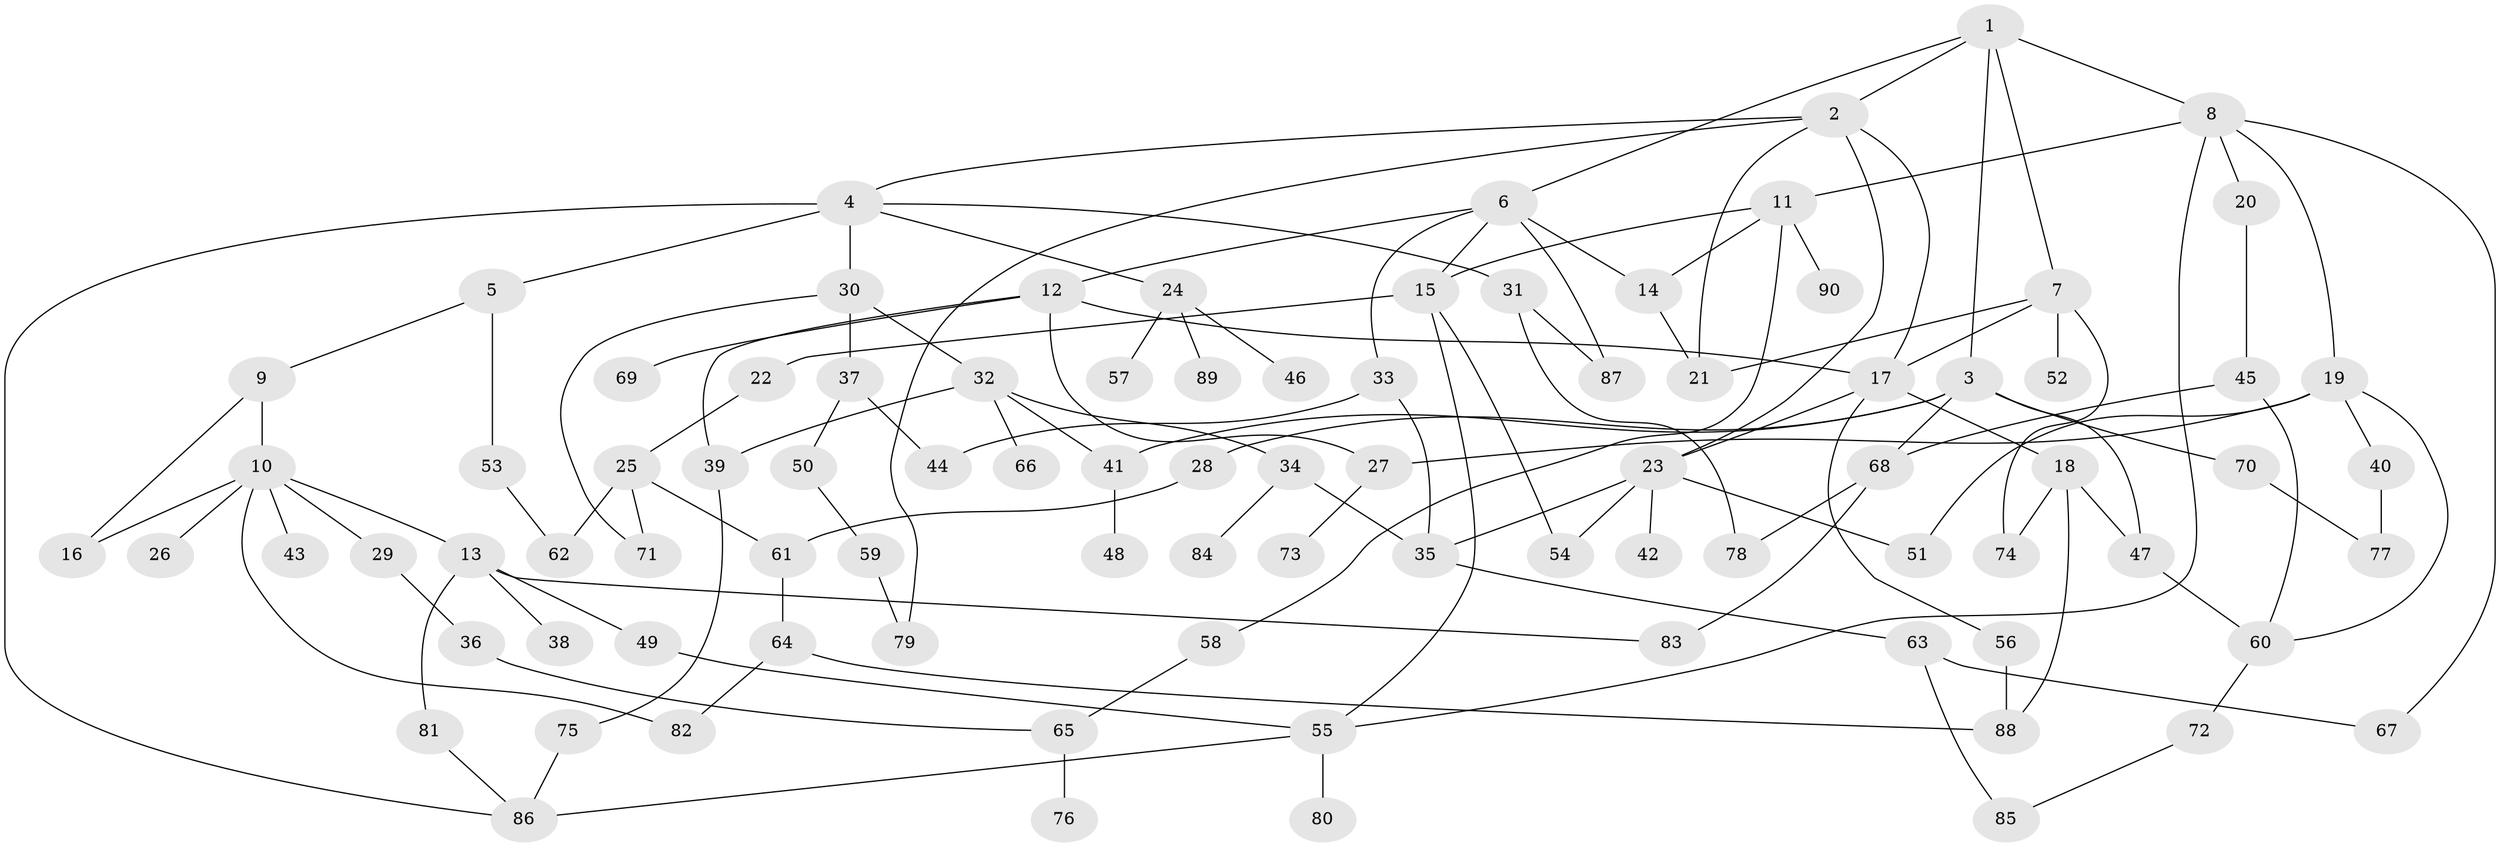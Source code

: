 // Generated by graph-tools (version 1.1) at 2025/25/03/09/25 03:25:27]
// undirected, 90 vertices, 129 edges
graph export_dot {
graph [start="1"]
  node [color=gray90,style=filled];
  1;
  2;
  3;
  4;
  5;
  6;
  7;
  8;
  9;
  10;
  11;
  12;
  13;
  14;
  15;
  16;
  17;
  18;
  19;
  20;
  21;
  22;
  23;
  24;
  25;
  26;
  27;
  28;
  29;
  30;
  31;
  32;
  33;
  34;
  35;
  36;
  37;
  38;
  39;
  40;
  41;
  42;
  43;
  44;
  45;
  46;
  47;
  48;
  49;
  50;
  51;
  52;
  53;
  54;
  55;
  56;
  57;
  58;
  59;
  60;
  61;
  62;
  63;
  64;
  65;
  66;
  67;
  68;
  69;
  70;
  71;
  72;
  73;
  74;
  75;
  76;
  77;
  78;
  79;
  80;
  81;
  82;
  83;
  84;
  85;
  86;
  87;
  88;
  89;
  90;
  1 -- 2;
  1 -- 3;
  1 -- 6;
  1 -- 7;
  1 -- 8;
  2 -- 4;
  2 -- 23;
  2 -- 79;
  2 -- 17;
  2 -- 21;
  3 -- 28;
  3 -- 70;
  3 -- 68;
  3 -- 41;
  3 -- 47;
  4 -- 5;
  4 -- 24;
  4 -- 30;
  4 -- 31;
  4 -- 86;
  5 -- 9;
  5 -- 53;
  6 -- 12;
  6 -- 14;
  6 -- 33;
  6 -- 87;
  6 -- 15;
  7 -- 52;
  7 -- 74;
  7 -- 21;
  7 -- 17;
  8 -- 11;
  8 -- 19;
  8 -- 20;
  8 -- 67;
  8 -- 55;
  9 -- 10;
  9 -- 16;
  10 -- 13;
  10 -- 16;
  10 -- 26;
  10 -- 29;
  10 -- 43;
  10 -- 82;
  11 -- 15;
  11 -- 58;
  11 -- 90;
  11 -- 14;
  12 -- 17;
  12 -- 39;
  12 -- 69;
  12 -- 27;
  13 -- 38;
  13 -- 49;
  13 -- 81;
  13 -- 83;
  14 -- 21;
  15 -- 22;
  15 -- 55;
  15 -- 54;
  17 -- 18;
  17 -- 23;
  17 -- 56;
  18 -- 47;
  18 -- 74;
  18 -- 88;
  19 -- 27;
  19 -- 40;
  19 -- 60;
  19 -- 51;
  20 -- 45;
  22 -- 25;
  23 -- 42;
  23 -- 51;
  23 -- 54;
  23 -- 35;
  24 -- 46;
  24 -- 57;
  24 -- 89;
  25 -- 61;
  25 -- 62;
  25 -- 71;
  27 -- 73;
  28 -- 61;
  29 -- 36;
  30 -- 32;
  30 -- 37;
  30 -- 71;
  31 -- 78;
  31 -- 87;
  32 -- 34;
  32 -- 41;
  32 -- 66;
  32 -- 39;
  33 -- 44;
  33 -- 35;
  34 -- 35;
  34 -- 84;
  35 -- 63;
  36 -- 65;
  37 -- 50;
  37 -- 44;
  39 -- 75;
  40 -- 77;
  41 -- 48;
  45 -- 60;
  45 -- 68;
  47 -- 60;
  49 -- 55;
  50 -- 59;
  53 -- 62;
  55 -- 80;
  55 -- 86;
  56 -- 88;
  58 -- 65;
  59 -- 79;
  60 -- 72;
  61 -- 64;
  63 -- 85;
  63 -- 67;
  64 -- 82;
  64 -- 88;
  65 -- 76;
  68 -- 83;
  68 -- 78;
  70 -- 77;
  72 -- 85;
  75 -- 86;
  81 -- 86;
}
